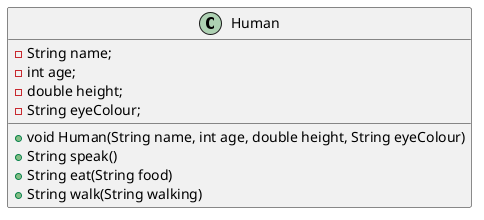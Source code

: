@startuml

class Human {

    - String name;
    - int age;
    - double height;
    - String eyeColour;

    + void Human(String name, int age, double height, String eyeColour)
    + String speak()
    + String eat(String food)
    + String walk(String walking)

}

@enduml